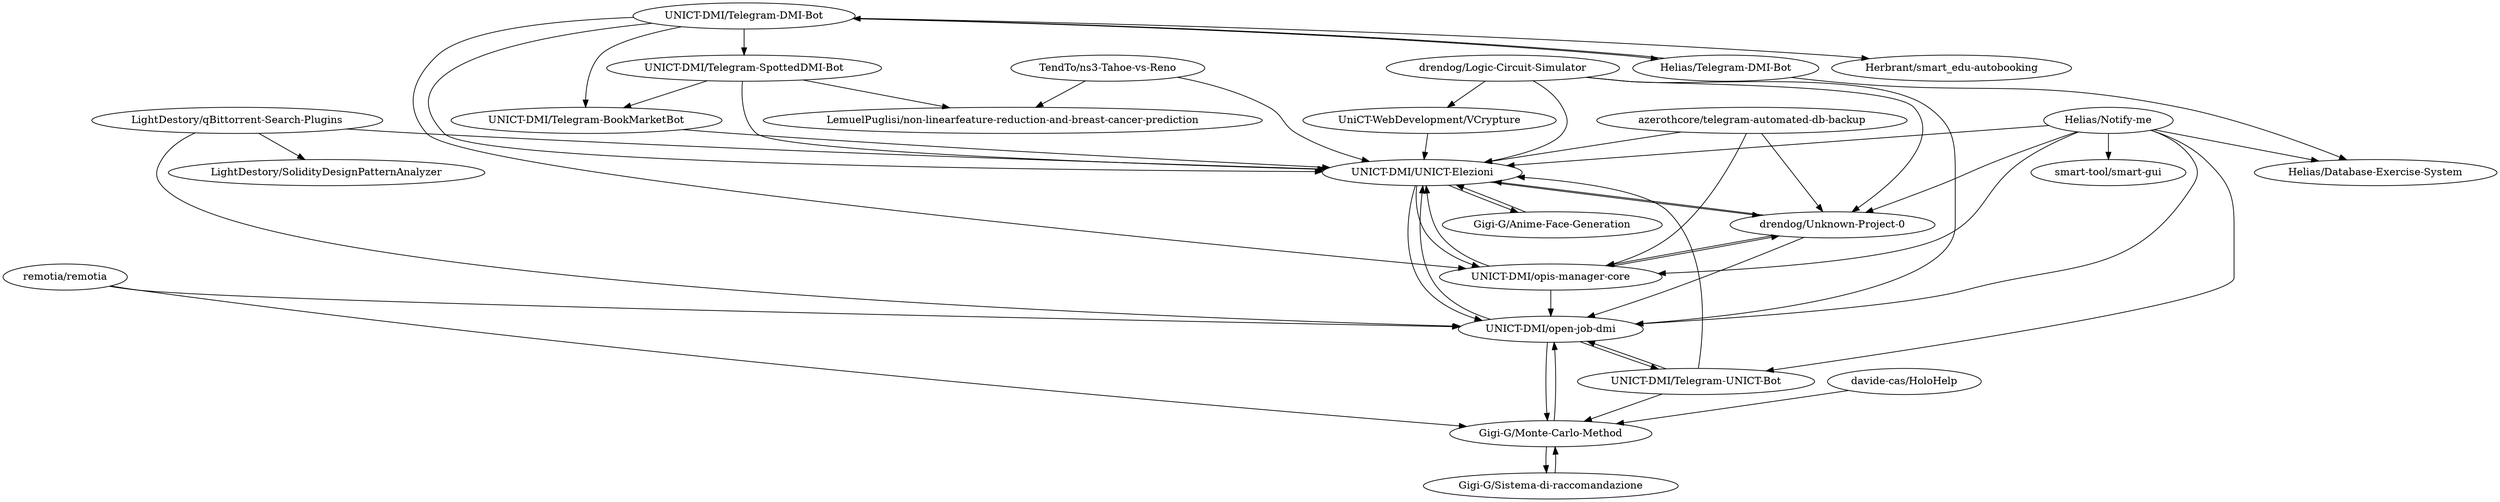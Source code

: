digraph G {
"UNICT-DMI/Telegram-SpottedDMI-Bot" -> "UNICT-DMI/Telegram-BookMarketBot"
"UNICT-DMI/Telegram-SpottedDMI-Bot" -> "UNICT-DMI/UNICT-Elezioni"
"UNICT-DMI/Telegram-SpottedDMI-Bot" -> "LemuelPuglisi/non-linearfeature-reduction-and-breast-cancer-prediction"
"UNICT-DMI/Telegram-UNICT-Bot" -> "UNICT-DMI/open-job-dmi"
"UNICT-DMI/Telegram-UNICT-Bot" -> "Gigi-G/Monte-Carlo-Method"
"UNICT-DMI/Telegram-UNICT-Bot" -> "UNICT-DMI/UNICT-Elezioni"
"drendog/Logic-Circuit-Simulator" -> "UNICT-DMI/UNICT-Elezioni"
"drendog/Logic-Circuit-Simulator" -> "drendog/Unknown-Project-0"
"drendog/Logic-Circuit-Simulator" -> "UniCT-WebDevelopment/VCrypture"
"drendog/Logic-Circuit-Simulator" -> "UNICT-DMI/open-job-dmi"
"UniCT-WebDevelopment/VCrypture" -> "UNICT-DMI/UNICT-Elezioni"
"UNICT-DMI/UNICT-Elezioni" -> "drendog/Unknown-Project-0"
"UNICT-DMI/UNICT-Elezioni" -> "Gigi-G/Anime-Face-Generation"
"UNICT-DMI/UNICT-Elezioni" -> "UNICT-DMI/open-job-dmi"
"UNICT-DMI/UNICT-Elezioni" -> "UNICT-DMI/opis-manager-core"
"azerothcore/telegram-automated-db-backup" -> "UNICT-DMI/opis-manager-core"
"azerothcore/telegram-automated-db-backup" -> "drendog/Unknown-Project-0"
"azerothcore/telegram-automated-db-backup" -> "UNICT-DMI/UNICT-Elezioni"
"remotia/remotia" -> "Gigi-G/Monte-Carlo-Method"
"remotia/remotia" -> "UNICT-DMI/open-job-dmi"
"UNICT-DMI/opis-manager-core" -> "drendog/Unknown-Project-0"
"UNICT-DMI/opis-manager-core" -> "UNICT-DMI/open-job-dmi"
"UNICT-DMI/opis-manager-core" -> "UNICT-DMI/UNICT-Elezioni"
"drendog/Unknown-Project-0" -> "UNICT-DMI/opis-manager-core"
"drendog/Unknown-Project-0" -> "UNICT-DMI/UNICT-Elezioni"
"drendog/Unknown-Project-0" -> "UNICT-DMI/open-job-dmi"
"LightDestory/qBittorrent-Search-Plugins" -> "LightDestory/SolidityDesignPatternAnalyzer"
"LightDestory/qBittorrent-Search-Plugins" -> "UNICT-DMI/open-job-dmi"
"LightDestory/qBittorrent-Search-Plugins" -> "UNICT-DMI/UNICT-Elezioni"
"Gigi-G/Sistema-di-raccomandazione" -> "Gigi-G/Monte-Carlo-Method"
"UNICT-DMI/open-job-dmi" -> "Gigi-G/Monte-Carlo-Method"
"UNICT-DMI/open-job-dmi" -> "UNICT-DMI/Telegram-UNICT-Bot"
"UNICT-DMI/open-job-dmi" -> "UNICT-DMI/UNICT-Elezioni"
"Gigi-G/Monte-Carlo-Method" -> "Gigi-G/Sistema-di-raccomandazione"
"Gigi-G/Monte-Carlo-Method" -> "UNICT-DMI/open-job-dmi"
"UNICT-DMI/Telegram-BookMarketBot" -> "UNICT-DMI/UNICT-Elezioni"
"Helias/Telegram-DMI-Bot" -> "Helias/Database-Exercise-System"
"Helias/Telegram-DMI-Bot" -> "UNICT-DMI/Telegram-DMI-Bot"
"davide-cas/HoloHelp" -> "Gigi-G/Monte-Carlo-Method"
"TendTo/ns3-Tahoe-vs-Reno" -> "LemuelPuglisi/non-linearfeature-reduction-and-breast-cancer-prediction"
"TendTo/ns3-Tahoe-vs-Reno" -> "UNICT-DMI/UNICT-Elezioni"
"Gigi-G/Anime-Face-Generation" -> "UNICT-DMI/UNICT-Elezioni"
"UNICT-DMI/Telegram-DMI-Bot" -> "UNICT-DMI/UNICT-Elezioni"
"UNICT-DMI/Telegram-DMI-Bot" -> "UNICT-DMI/Telegram-SpottedDMI-Bot"
"UNICT-DMI/Telegram-DMI-Bot" -> "Helias/Telegram-DMI-Bot"
"UNICT-DMI/Telegram-DMI-Bot" -> "Herbrant/smart_edu-autobooking"
"UNICT-DMI/Telegram-DMI-Bot" -> "UNICT-DMI/Telegram-BookMarketBot"
"UNICT-DMI/Telegram-DMI-Bot" -> "UNICT-DMI/opis-manager-core"
"Helias/Notify-me" -> "UNICT-DMI/UNICT-Elezioni"
"Helias/Notify-me" -> "UNICT-DMI/Telegram-UNICT-Bot"
"Helias/Notify-me" -> "UNICT-DMI/open-job-dmi"
"Helias/Notify-me" -> "UNICT-DMI/opis-manager-core"
"Helias/Notify-me" -> "Helias/Database-Exercise-System"
"Helias/Notify-me" -> "smart-tool/smart-gui"
"Helias/Notify-me" -> "drendog/Unknown-Project-0"
"UNICT-DMI/Telegram-SpottedDMI-Bot" ["l"="4.003,46.123"]
"UNICT-DMI/Telegram-BookMarketBot" ["l"="3.986,46.12"]
"UNICT-DMI/UNICT-Elezioni" ["l"="3.991,46.105"]
"LemuelPuglisi/non-linearfeature-reduction-and-breast-cancer-prediction" ["l"="4.025,46.126"]
"UNICT-DMI/Telegram-UNICT-Bot" ["l"="4.005,46.094"]
"UNICT-DMI/open-job-dmi" ["l"="3.993,46.092"]
"Gigi-G/Monte-Carlo-Method" ["l"="4,46.077"]
"drendog/Logic-Circuit-Simulator" ["l"="3.967,46.091"]
"drendog/Unknown-Project-0" ["l"="3.981,46.101"]
"UniCT-WebDevelopment/VCrypture" ["l"="3.983,46.087"]
"Gigi-G/Anime-Face-Generation" ["l"="3.971,46.105"]
"UNICT-DMI/opis-manager-core" ["l"="3.984,46.112"]
"azerothcore/telegram-automated-db-backup" ["l"="3.961,46.112"]
"remotia/remotia" ["l"="3.983,46.075"]
"LightDestory/qBittorrent-Search-Plugins" ["l"="4.022,46.088"]
"LightDestory/SolidityDesignPatternAnalyzer" ["l"="4.044,46.079"]
"Gigi-G/Sistema-di-raccomandazione" ["l"="4.008,46.067"]
"Helias/Telegram-DMI-Bot" ["l"="3.997,46.141"]
"Helias/Database-Exercise-System" ["l"="4.012,46.131"]
"UNICT-DMI/Telegram-DMI-Bot" ["l"="3.984,46.129"]
"davide-cas/HoloHelp" ["l"="3.993,46.06"]
"TendTo/ns3-Tahoe-vs-Reno" ["l"="4.015,46.116"]
"Herbrant/smart_edu-autobooking" ["l"="3.97,46.143"]
"Helias/Notify-me" ["l"="4.007,46.108"]
"smart-tool/smart-gui" ["l"="4.034,46.11"]
}